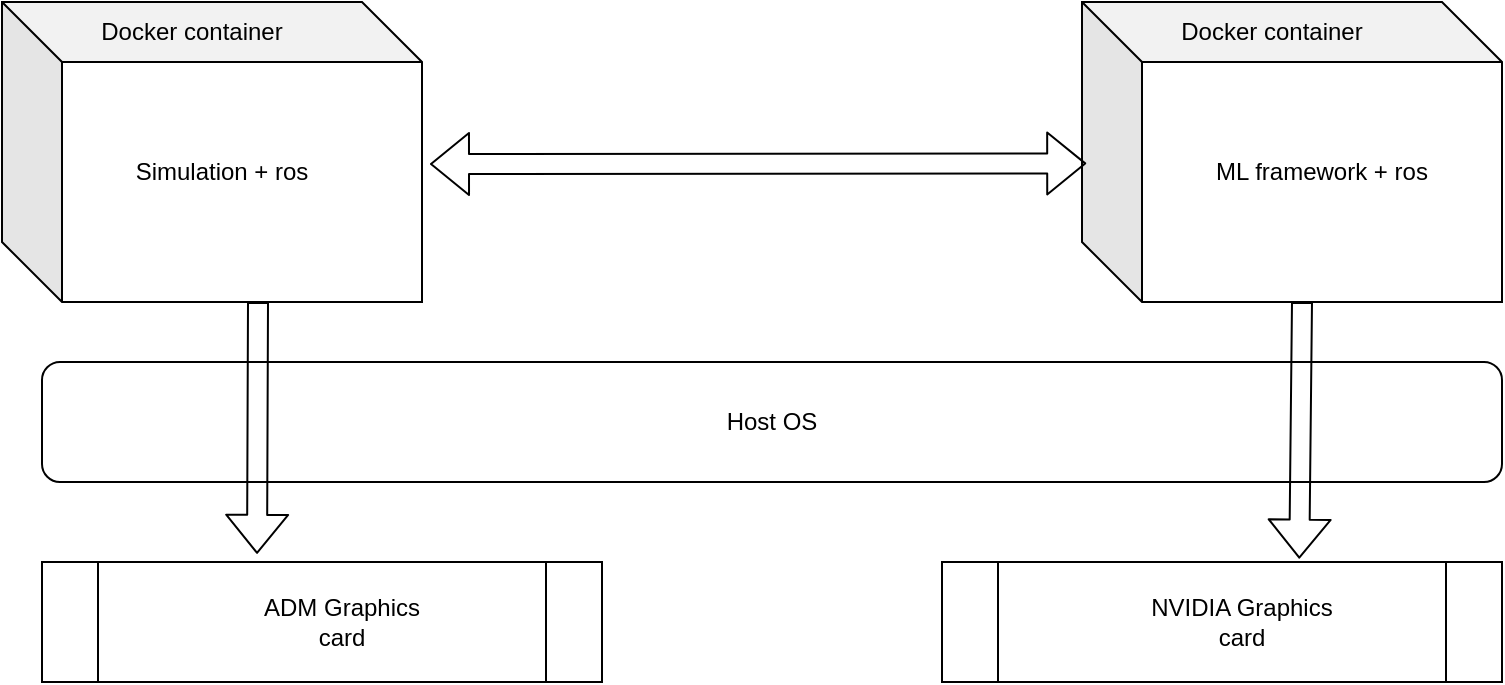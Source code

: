 <mxfile version="13.6.6"><diagram name="Page-1" id="80d4a630-b321-0f5e-ff81-c5a36ef4752d"><mxGraphModel dx="1673" dy="947" grid="1" gridSize="10" guides="1" tooltips="1" connect="1" arrows="1" fold="1" page="1" pageScale="1" pageWidth="1100" pageHeight="850" background="#ffffff" math="0" shadow="0"><root><mxCell id="0"/><mxCell id="1" parent="0"/><mxCell id="QX0fr2FHLzYP8gWPoVnW-1" value="" style="shape=process;whiteSpace=wrap;html=1;backgroundOutline=1;" vertex="1" parent="1"><mxGeometry x="90" y="530" width="280" height="60" as="geometry"/></mxCell><mxCell id="QX0fr2FHLzYP8gWPoVnW-2" value="ADM Graphics card" style="text;html=1;strokeColor=none;fillColor=none;align=center;verticalAlign=middle;whiteSpace=wrap;rounded=0;" vertex="1" parent="1"><mxGeometry x="190" y="550" width="100" height="20" as="geometry"/></mxCell><mxCell id="QX0fr2FHLzYP8gWPoVnW-3" value="" style="shape=process;whiteSpace=wrap;html=1;backgroundOutline=1;" vertex="1" parent="1"><mxGeometry x="540" y="530" width="280" height="60" as="geometry"/></mxCell><mxCell id="QX0fr2FHLzYP8gWPoVnW-4" value="NVIDIA Graphics card" style="text;html=1;strokeColor=none;fillColor=none;align=center;verticalAlign=middle;whiteSpace=wrap;rounded=0;" vertex="1" parent="1"><mxGeometry x="640" y="550" width="100" height="20" as="geometry"/></mxCell><mxCell id="QX0fr2FHLzYP8gWPoVnW-5" value="" style="rounded=1;whiteSpace=wrap;html=1;" vertex="1" parent="1"><mxGeometry x="90" y="430" width="730" height="60" as="geometry"/></mxCell><mxCell id="QX0fr2FHLzYP8gWPoVnW-6" value="Host OS" style="text;html=1;strokeColor=none;fillColor=none;align=center;verticalAlign=middle;whiteSpace=wrap;rounded=0;" vertex="1" parent="1"><mxGeometry x="270" y="440" width="370" height="40" as="geometry"/></mxCell><mxCell id="QX0fr2FHLzYP8gWPoVnW-7" value="" style="shape=cube;whiteSpace=wrap;html=1;boundedLbl=1;backgroundOutline=1;darkOpacity=0.05;darkOpacity2=0.1;size=30;" vertex="1" parent="1"><mxGeometry x="70" y="250" width="210" height="150" as="geometry"/></mxCell><mxCell id="QX0fr2FHLzYP8gWPoVnW-8" value="Docker container" style="text;html=1;strokeColor=none;fillColor=none;align=center;verticalAlign=middle;whiteSpace=wrap;rounded=0;" vertex="1" parent="1"><mxGeometry x="90" y="250" width="150" height="30" as="geometry"/></mxCell><mxCell id="QX0fr2FHLzYP8gWPoVnW-9" value="" style="shape=cube;whiteSpace=wrap;html=1;boundedLbl=1;backgroundOutline=1;darkOpacity=0.05;darkOpacity2=0.1;size=30;" vertex="1" parent="1"><mxGeometry x="610" y="250" width="210" height="150" as="geometry"/></mxCell><mxCell id="QX0fr2FHLzYP8gWPoVnW-10" value="Docker container" style="text;html=1;strokeColor=none;fillColor=none;align=center;verticalAlign=middle;whiteSpace=wrap;rounded=0;" vertex="1" parent="1"><mxGeometry x="630" y="250" width="150" height="30" as="geometry"/></mxCell><mxCell id="QX0fr2FHLzYP8gWPoVnW-11" value="Simulation + ros" style="text;html=1;strokeColor=none;fillColor=none;align=center;verticalAlign=middle;whiteSpace=wrap;rounded=0;" vertex="1" parent="1"><mxGeometry x="120" y="310" width="120" height="50" as="geometry"/></mxCell><mxCell id="QX0fr2FHLzYP8gWPoVnW-15" value="ML framework + ros" style="text;html=1;strokeColor=none;fillColor=none;align=center;verticalAlign=middle;whiteSpace=wrap;rounded=0;" vertex="1" parent="1"><mxGeometry x="665" y="310" width="130" height="50" as="geometry"/></mxCell><mxCell id="QX0fr2FHLzYP8gWPoVnW-17" value="" style="shape=flexArrow;endArrow=classic;startArrow=classic;html=1;entryX=0.01;entryY=0.538;entryDx=0;entryDy=0;entryPerimeter=0;" edge="1" parent="1" target="QX0fr2FHLzYP8gWPoVnW-9"><mxGeometry width="50" height="50" relative="1" as="geometry"><mxPoint x="284" y="331" as="sourcePoint"/><mxPoint x="530" y="340" as="targetPoint"/></mxGeometry></mxCell><mxCell id="QX0fr2FHLzYP8gWPoVnW-18" value="" style="shape=flexArrow;endArrow=classic;html=1;entryX=0.384;entryY=-0.068;entryDx=0;entryDy=0;entryPerimeter=0;" edge="1" parent="1" target="QX0fr2FHLzYP8gWPoVnW-1"><mxGeometry width="50" height="50" relative="1" as="geometry"><mxPoint x="198" y="400" as="sourcePoint"/><mxPoint x="220" y="360" as="targetPoint"/></mxGeometry></mxCell><mxCell id="QX0fr2FHLzYP8gWPoVnW-22" value="" style="shape=flexArrow;endArrow=classic;html=1;entryX=0.638;entryY=-0.028;entryDx=0;entryDy=0;entryPerimeter=0;" edge="1" parent="1" target="QX0fr2FHLzYP8gWPoVnW-3"><mxGeometry width="50" height="50" relative="1" as="geometry"><mxPoint x="720" y="400" as="sourcePoint"/><mxPoint x="770" y="350" as="targetPoint"/></mxGeometry></mxCell></root></mxGraphModel></diagram></mxfile>